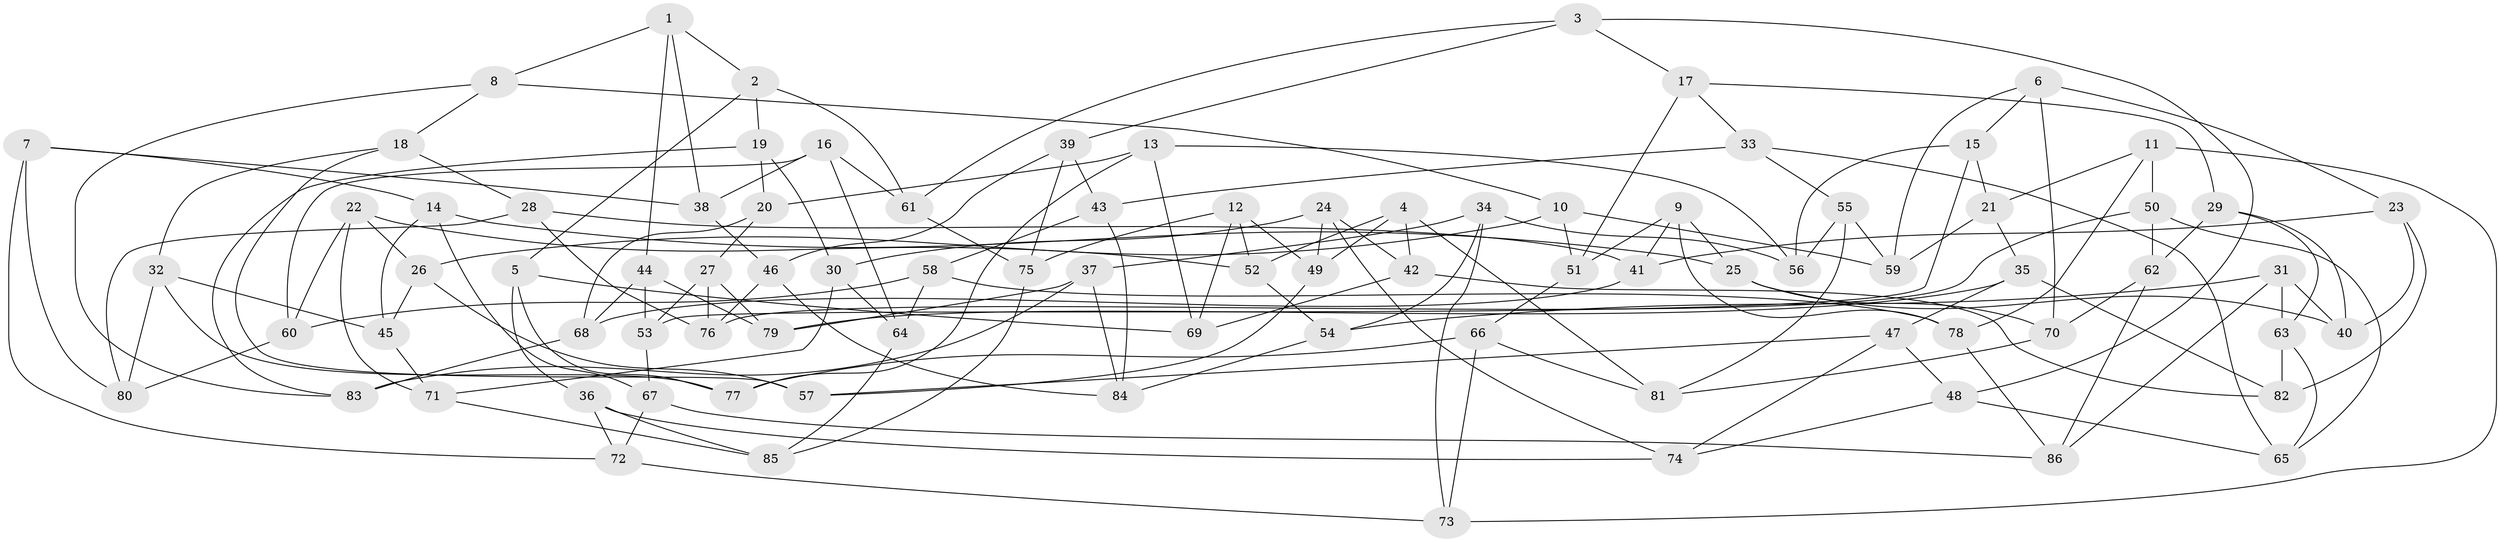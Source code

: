 // Generated by graph-tools (version 1.1) at 2025/11/02/27/25 16:11:45]
// undirected, 86 vertices, 172 edges
graph export_dot {
graph [start="1"]
  node [color=gray90,style=filled];
  1;
  2;
  3;
  4;
  5;
  6;
  7;
  8;
  9;
  10;
  11;
  12;
  13;
  14;
  15;
  16;
  17;
  18;
  19;
  20;
  21;
  22;
  23;
  24;
  25;
  26;
  27;
  28;
  29;
  30;
  31;
  32;
  33;
  34;
  35;
  36;
  37;
  38;
  39;
  40;
  41;
  42;
  43;
  44;
  45;
  46;
  47;
  48;
  49;
  50;
  51;
  52;
  53;
  54;
  55;
  56;
  57;
  58;
  59;
  60;
  61;
  62;
  63;
  64;
  65;
  66;
  67;
  68;
  69;
  70;
  71;
  72;
  73;
  74;
  75;
  76;
  77;
  78;
  79;
  80;
  81;
  82;
  83;
  84;
  85;
  86;
  1 -- 38;
  1 -- 8;
  1 -- 2;
  1 -- 44;
  2 -- 19;
  2 -- 61;
  2 -- 5;
  3 -- 61;
  3 -- 48;
  3 -- 39;
  3 -- 17;
  4 -- 42;
  4 -- 52;
  4 -- 49;
  4 -- 81;
  5 -- 69;
  5 -- 77;
  5 -- 36;
  6 -- 59;
  6 -- 15;
  6 -- 70;
  6 -- 23;
  7 -- 72;
  7 -- 80;
  7 -- 14;
  7 -- 38;
  8 -- 18;
  8 -- 83;
  8 -- 10;
  9 -- 25;
  9 -- 78;
  9 -- 51;
  9 -- 41;
  10 -- 59;
  10 -- 51;
  10 -- 26;
  11 -- 21;
  11 -- 73;
  11 -- 50;
  11 -- 78;
  12 -- 75;
  12 -- 52;
  12 -- 49;
  12 -- 69;
  13 -- 56;
  13 -- 77;
  13 -- 69;
  13 -- 20;
  14 -- 67;
  14 -- 45;
  14 -- 25;
  15 -- 53;
  15 -- 21;
  15 -- 56;
  16 -- 61;
  16 -- 60;
  16 -- 38;
  16 -- 64;
  17 -- 33;
  17 -- 51;
  17 -- 29;
  18 -- 28;
  18 -- 32;
  18 -- 57;
  19 -- 30;
  19 -- 83;
  19 -- 20;
  20 -- 68;
  20 -- 27;
  21 -- 59;
  21 -- 35;
  22 -- 26;
  22 -- 52;
  22 -- 71;
  22 -- 60;
  23 -- 40;
  23 -- 82;
  23 -- 41;
  24 -- 30;
  24 -- 42;
  24 -- 49;
  24 -- 74;
  25 -- 40;
  25 -- 70;
  26 -- 57;
  26 -- 45;
  27 -- 79;
  27 -- 53;
  27 -- 76;
  28 -- 76;
  28 -- 41;
  28 -- 80;
  29 -- 63;
  29 -- 40;
  29 -- 62;
  30 -- 64;
  30 -- 71;
  31 -- 86;
  31 -- 63;
  31 -- 40;
  31 -- 54;
  32 -- 80;
  32 -- 77;
  32 -- 45;
  33 -- 65;
  33 -- 55;
  33 -- 43;
  34 -- 37;
  34 -- 54;
  34 -- 56;
  34 -- 73;
  35 -- 47;
  35 -- 82;
  35 -- 79;
  36 -- 85;
  36 -- 74;
  36 -- 72;
  37 -- 84;
  37 -- 79;
  37 -- 83;
  38 -- 46;
  39 -- 46;
  39 -- 43;
  39 -- 75;
  41 -- 68;
  42 -- 69;
  42 -- 82;
  43 -- 58;
  43 -- 84;
  44 -- 53;
  44 -- 79;
  44 -- 68;
  45 -- 71;
  46 -- 76;
  46 -- 84;
  47 -- 74;
  47 -- 48;
  47 -- 57;
  48 -- 65;
  48 -- 74;
  49 -- 57;
  50 -- 65;
  50 -- 76;
  50 -- 62;
  51 -- 66;
  52 -- 54;
  53 -- 67;
  54 -- 84;
  55 -- 59;
  55 -- 56;
  55 -- 81;
  58 -- 64;
  58 -- 78;
  58 -- 60;
  60 -- 80;
  61 -- 75;
  62 -- 70;
  62 -- 86;
  63 -- 65;
  63 -- 82;
  64 -- 85;
  66 -- 73;
  66 -- 81;
  66 -- 77;
  67 -- 86;
  67 -- 72;
  68 -- 83;
  70 -- 81;
  71 -- 85;
  72 -- 73;
  75 -- 85;
  78 -- 86;
}
